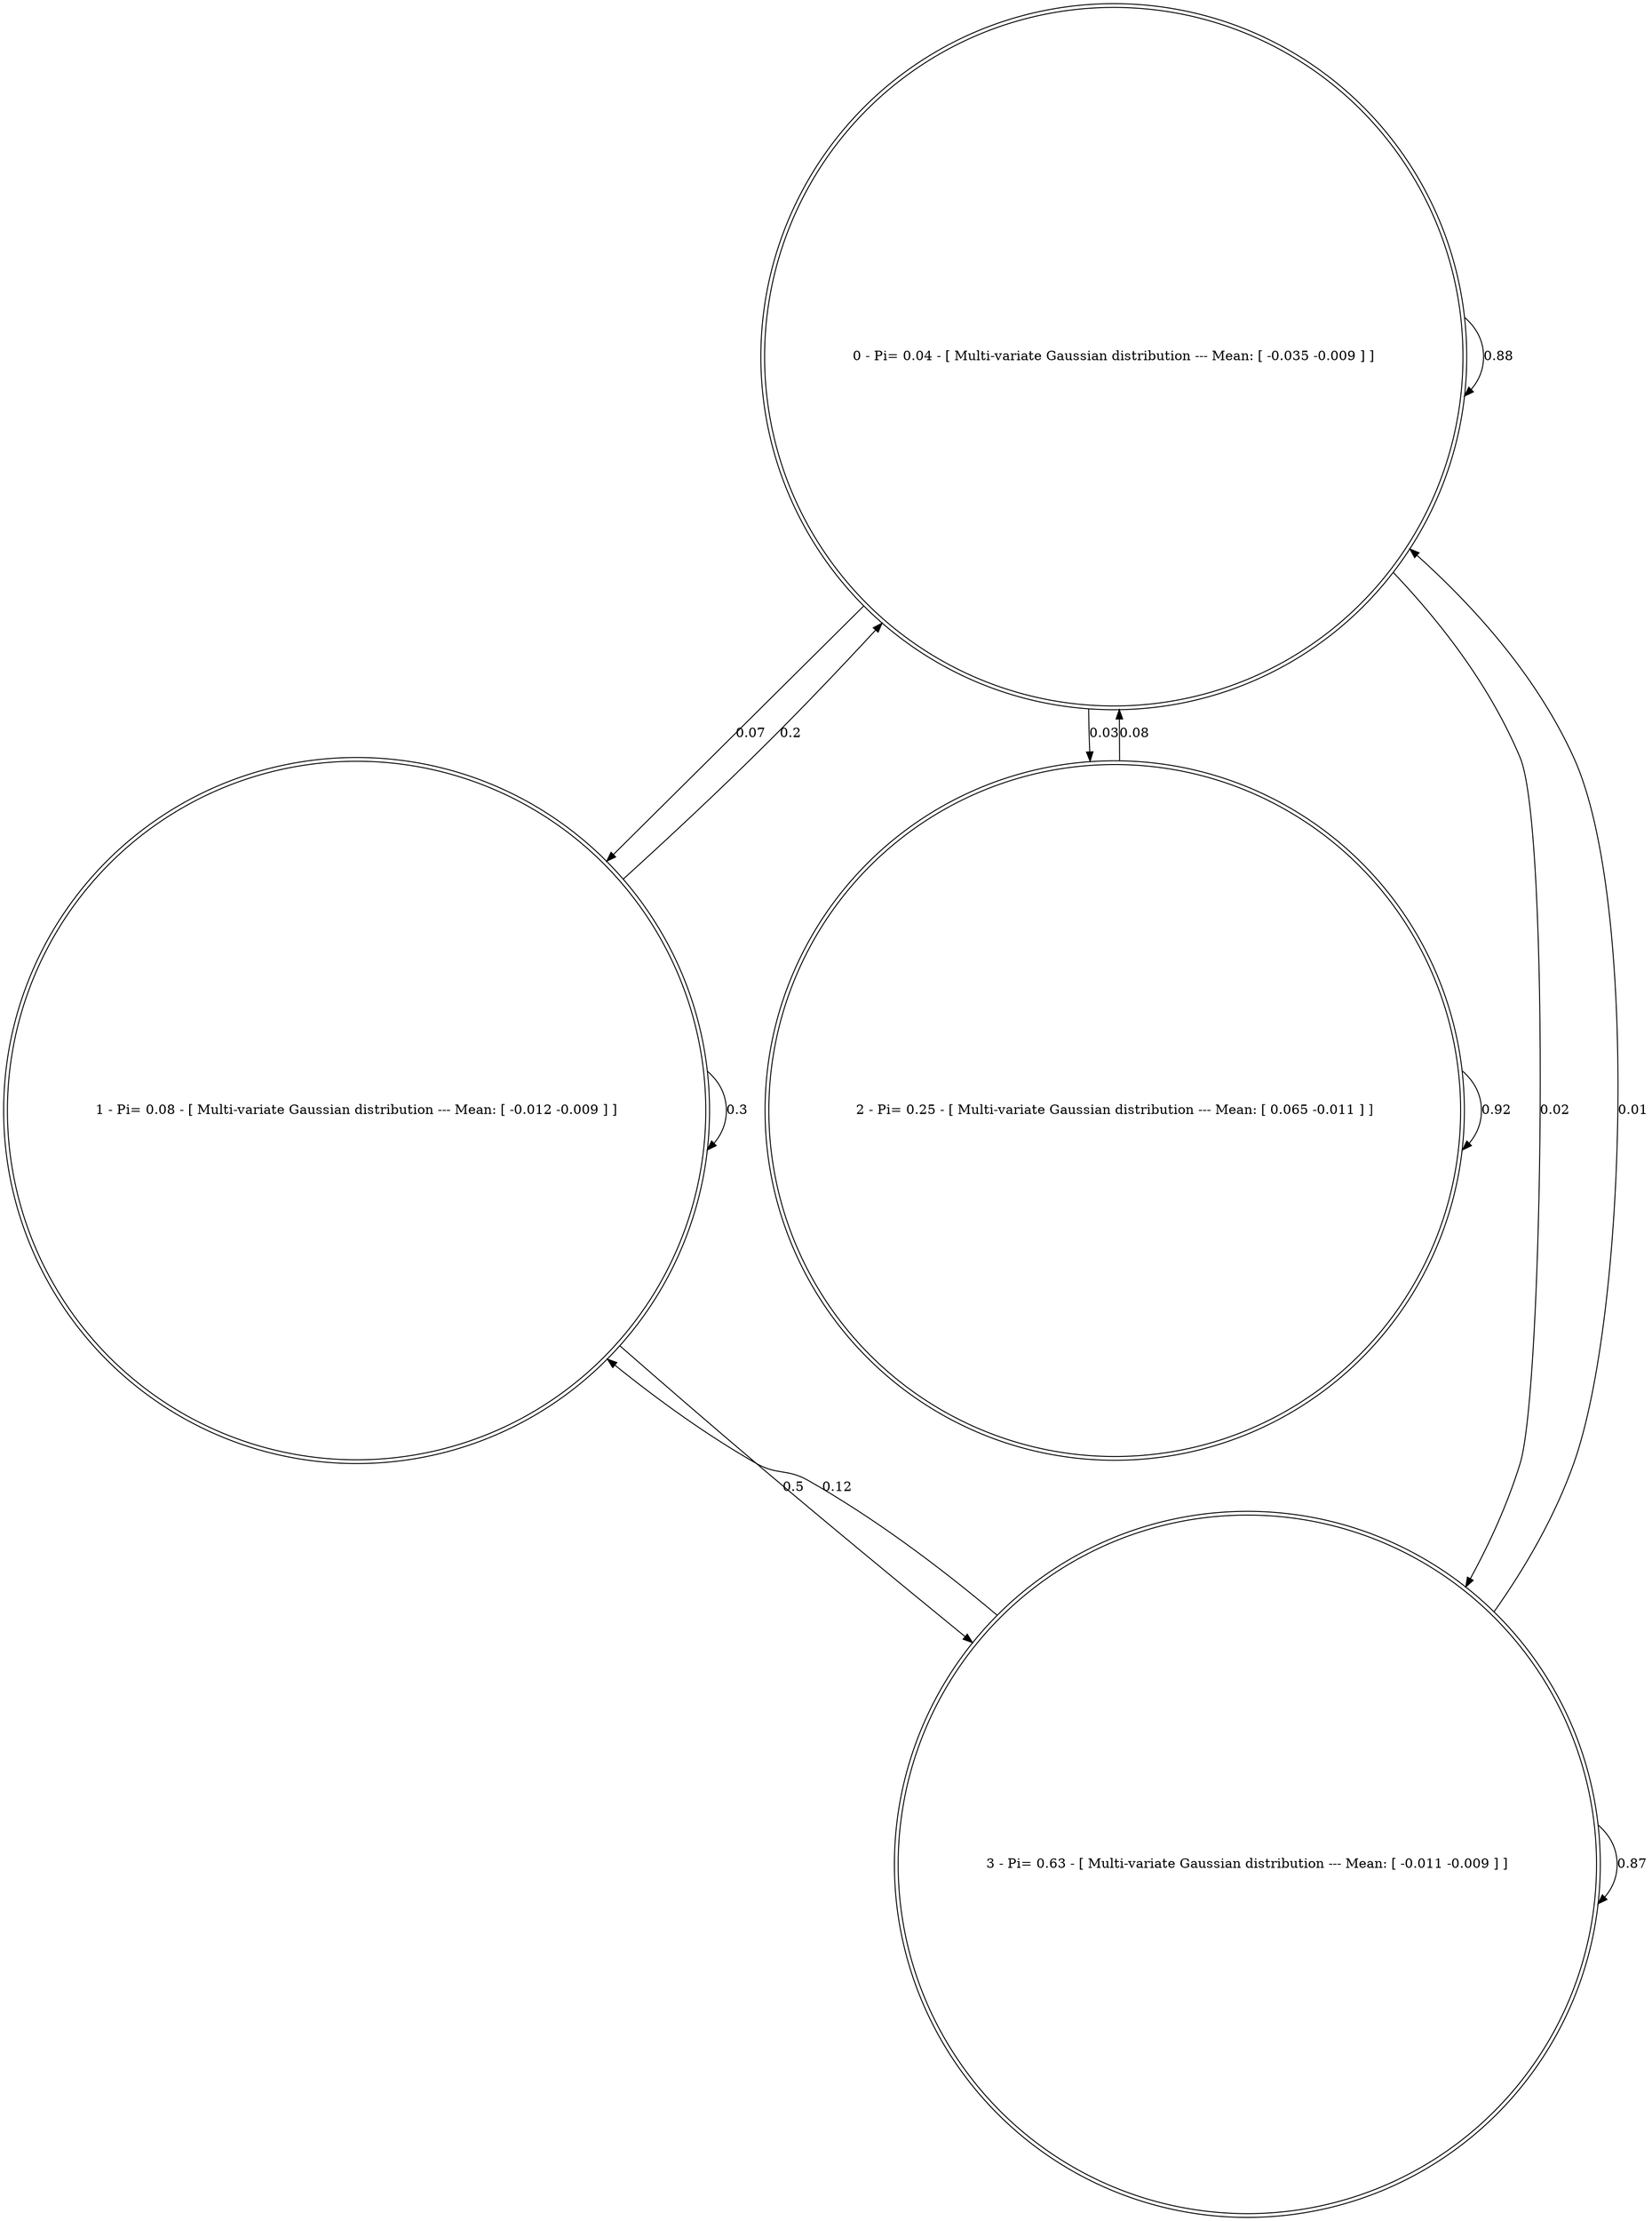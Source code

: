 digraph G {
	0 -> 0 [label=0.88];
	0 -> 1 [label=0.07];
	0 -> 2 [label=0.03];
	0 -> 3 [label=0.02];
	1 -> 0 [label=0.2];
	1 -> 1 [label=0.3];
	1 -> 3 [label=0.5];
	2 -> 0 [label=0.08];
	2 -> 2 [label=0.92];
	3 -> 0 [label=0.01];
	3 -> 1 [label=0.12];
	3 -> 3 [label=0.87];
	0 [shape=doublecircle, label="0 - Pi= 0.04 - [ Multi-variate Gaussian distribution --- Mean: [ -0.035 -0.009 ] ]"];
	1 [shape=doublecircle, label="1 - Pi= 0.08 - [ Multi-variate Gaussian distribution --- Mean: [ -0.012 -0.009 ] ]"];
	2 [shape=doublecircle, label="2 - Pi= 0.25 - [ Multi-variate Gaussian distribution --- Mean: [ 0.065 -0.011 ] ]"];
	3 [shape=doublecircle, label="3 - Pi= 0.63 - [ Multi-variate Gaussian distribution --- Mean: [ -0.011 -0.009 ] ]"];
}
